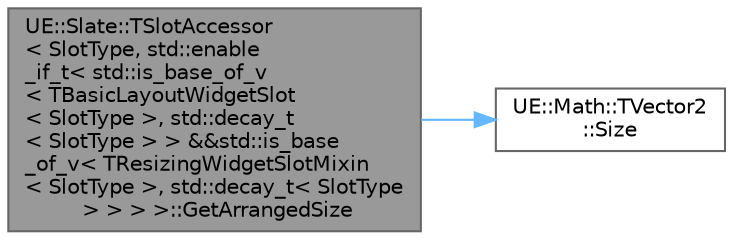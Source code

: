 digraph "UE::Slate::TSlotAccessor&lt; SlotType, std::enable_if_t&lt; std::is_base_of_v&lt; TBasicLayoutWidgetSlot&lt; SlotType &gt;, std::decay_t&lt; SlotType &gt; &gt; &amp;&amp;std::is_base_of_v&lt; TResizingWidgetSlotMixin&lt; SlotType &gt;, std::decay_t&lt; SlotType &gt; &gt; &gt; &gt;::GetArrangedSize"
{
 // INTERACTIVE_SVG=YES
 // LATEX_PDF_SIZE
  bgcolor="transparent";
  edge [fontname=Helvetica,fontsize=10,labelfontname=Helvetica,labelfontsize=10];
  node [fontname=Helvetica,fontsize=10,shape=box,height=0.2,width=0.4];
  rankdir="LR";
  Node1 [id="Node000001",label="UE::Slate::TSlotAccessor\l\< SlotType, std::enable\l_if_t\< std::is_base_of_v\l\< TBasicLayoutWidgetSlot\l\< SlotType \>, std::decay_t\l\< SlotType \> \> &&std::is_base\l_of_v\< TResizingWidgetSlotMixin\l\< SlotType \>, std::decay_t\< SlotType\l \> \> \> \>::GetArrangedSize",height=0.2,width=0.4,color="gray40", fillcolor="grey60", style="filled", fontcolor="black",tooltip="Get the slot's arranged size as it was last calculated."];
  Node1 -> Node2 [id="edge1_Node000001_Node000002",color="steelblue1",style="solid",tooltip=" "];
  Node2 [id="Node000002",label="UE::Math::TVector2\l::Size",height=0.2,width=0.4,color="grey40", fillcolor="white", style="filled",URL="$d2/d80/structUE_1_1Math_1_1TVector2.html#abb49aa162ebd4c55e6c8c952b706a670",tooltip="Get the length (magnitude) of this vector."];
}
